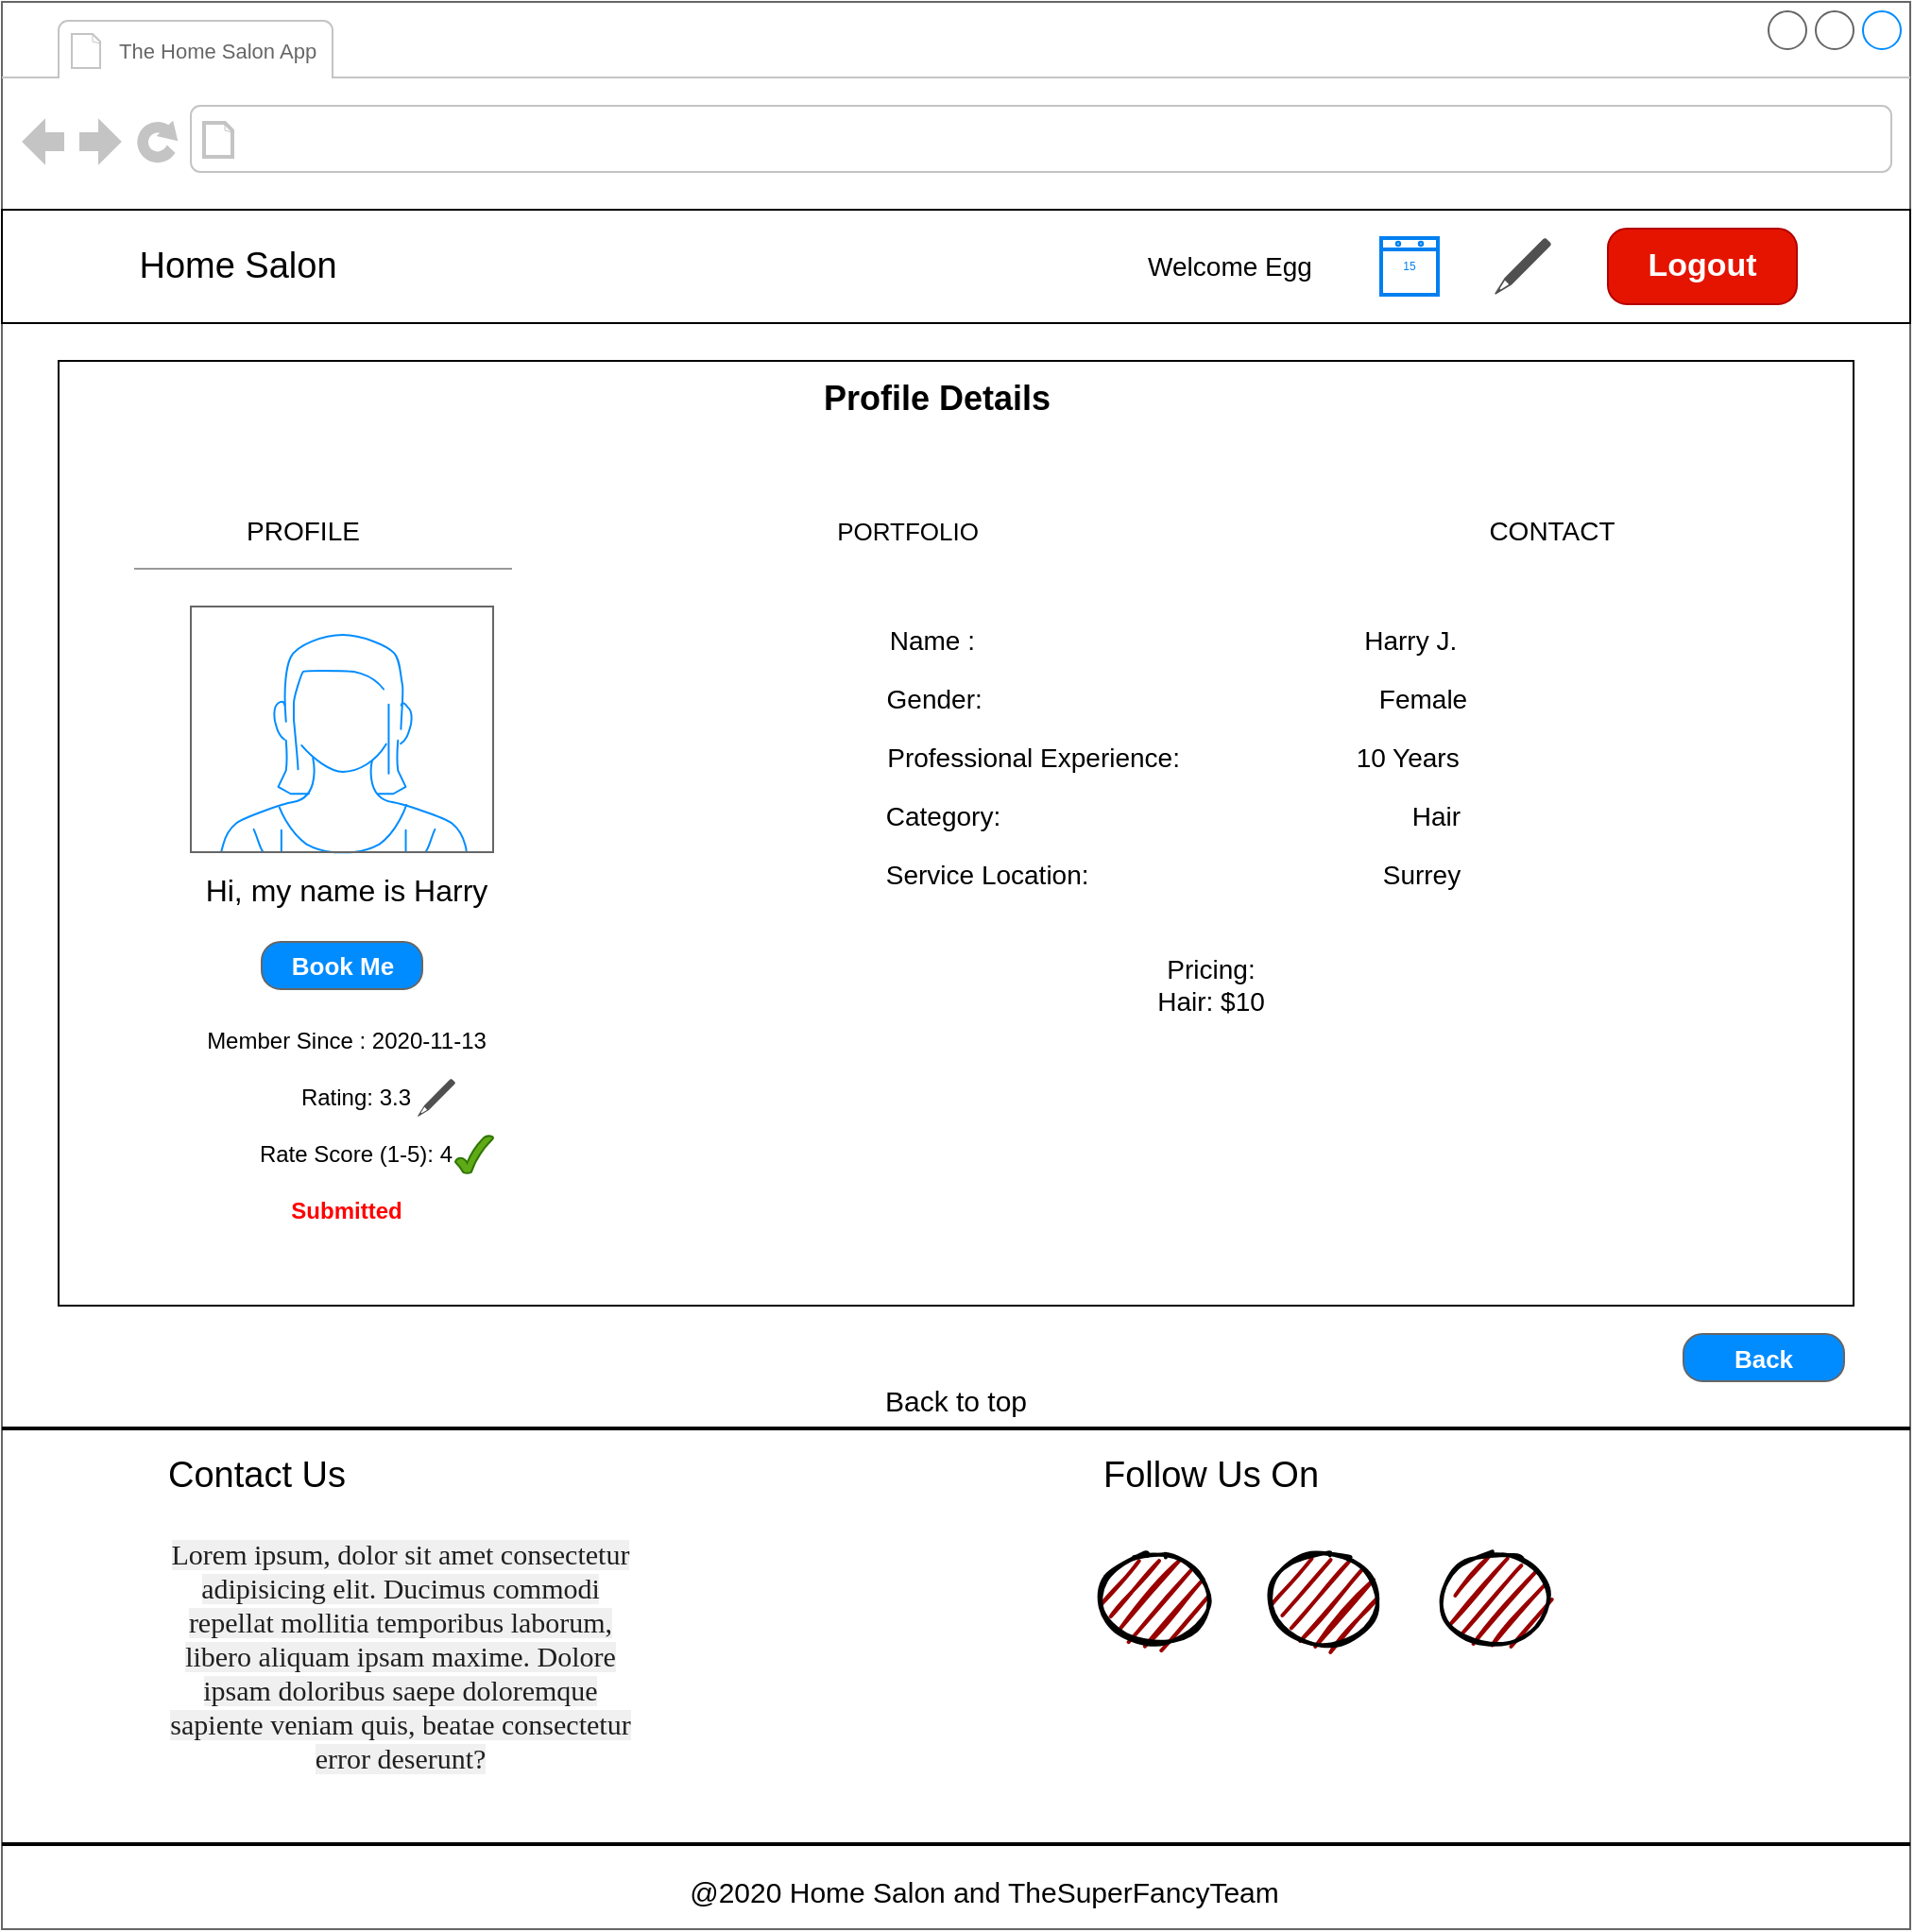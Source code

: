 <mxfile version="13.9.9" type="device"><diagram id="pwX81UIQXe8rI8soOXl_" name="Page-1"><mxGraphModel dx="1024" dy="601" grid="1" gridSize="10" guides="1" tooltips="1" connect="1" arrows="1" fold="1" page="1" pageScale="1" pageWidth="2339" pageHeight="3300" math="0" shadow="0"><root><mxCell id="0"/><mxCell id="1" parent="0"/><mxCell id="tSxdYnN1j4Cft71iq6bB-2" value="" style="strokeWidth=1;shadow=0;dashed=0;align=center;html=1;shape=mxgraph.mockup.containers.browserWindow;rSize=0;strokeColor=#666666;strokeColor2=#008cff;strokeColor3=#c4c4c4;mainText=,;recursiveResize=0;" parent="1" vertex="1"><mxGeometry x="30" y="40" width="1010" height="1020" as="geometry"/></mxCell><mxCell id="tSxdYnN1j4Cft71iq6bB-3" value="&lt;font style=&quot;font-size: 11px&quot;&gt;The Home Salon App&lt;/font&gt;" style="strokeWidth=1;shadow=0;dashed=0;align=center;html=1;shape=mxgraph.mockup.containers.anchor;fontSize=17;fontColor=#666666;align=left;" parent="tSxdYnN1j4Cft71iq6bB-2" vertex="1"><mxGeometry x="60" y="12" width="110" height="26" as="geometry"/></mxCell><mxCell id="tSxdYnN1j4Cft71iq6bB-4" value="" style="strokeWidth=1;shadow=0;dashed=0;align=center;html=1;shape=mxgraph.mockup.containers.anchor;rSize=0;fontSize=17;fontColor=#666666;align=left;" parent="tSxdYnN1j4Cft71iq6bB-2" vertex="1"><mxGeometry x="130" y="60" width="250" height="26" as="geometry"/></mxCell><mxCell id="tSxdYnN1j4Cft71iq6bB-5" value="" style="rounded=0;whiteSpace=wrap;html=1;" parent="tSxdYnN1j4Cft71iq6bB-2" vertex="1"><mxGeometry y="110" width="1010" height="60" as="geometry"/></mxCell><mxCell id="tSxdYnN1j4Cft71iq6bB-6" value="&lt;font style=&quot;font-size: 19px&quot;&gt;Home Salon&lt;/font&gt;" style="text;html=1;strokeColor=none;fillColor=none;align=center;verticalAlign=middle;whiteSpace=wrap;rounded=0;" parent="tSxdYnN1j4Cft71iq6bB-2" vertex="1"><mxGeometry x="50" y="130" width="150" height="20" as="geometry"/></mxCell><mxCell id="tSxdYnN1j4Cft71iq6bB-7" value="&lt;font style=&quot;font-size: 14px&quot;&gt;Welcome Egg&lt;/font&gt;" style="text;html=1;strokeColor=none;fillColor=none;align=center;verticalAlign=middle;whiteSpace=wrap;rounded=0;" parent="tSxdYnN1j4Cft71iq6bB-2" vertex="1"><mxGeometry x="600" y="130" width="100" height="20" as="geometry"/></mxCell><mxCell id="tSxdYnN1j4Cft71iq6bB-8" value="" style="html=1;verticalLabelPosition=bottom;align=center;labelBackgroundColor=#ffffff;verticalAlign=top;strokeWidth=2;strokeColor=#0080F0;shadow=0;dashed=0;shape=mxgraph.ios7.icons.calendar;" parent="tSxdYnN1j4Cft71iq6bB-2" vertex="1"><mxGeometry x="730" y="125" width="30" height="30" as="geometry"/></mxCell><mxCell id="tSxdYnN1j4Cft71iq6bB-9" value="" style="pointerEvents=1;shadow=0;dashed=0;html=1;strokeColor=none;fillColor=#505050;labelPosition=center;verticalLabelPosition=bottom;verticalAlign=top;outlineConnect=0;align=center;shape=mxgraph.office.concepts.writing_pencil;" parent="tSxdYnN1j4Cft71iq6bB-2" vertex="1"><mxGeometry x="790" y="125" width="30" height="30" as="geometry"/></mxCell><mxCell id="tSxdYnN1j4Cft71iq6bB-10" value="Logout" style="strokeWidth=1;shadow=0;dashed=0;align=center;html=1;shape=mxgraph.mockup.buttons.button;strokeColor=#B20000;mainText=;buttonStyle=round;fontSize=17;fontStyle=1;fillColor=#e51400;whiteSpace=wrap;fontColor=#ffffff;" parent="tSxdYnN1j4Cft71iq6bB-2" vertex="1"><mxGeometry x="850" y="120" width="100" height="40" as="geometry"/></mxCell><mxCell id="tSxdYnN1j4Cft71iq6bB-12" value="&lt;font style=&quot;font-size: 18px&quot;&gt;&lt;b&gt;Profile Details&lt;/b&gt;&lt;/font&gt;" style="text;html=1;strokeColor=none;fillColor=none;align=center;verticalAlign=middle;whiteSpace=wrap;rounded=0;" parent="tSxdYnN1j4Cft71iq6bB-2" vertex="1"><mxGeometry x="400" y="200" width="190" height="20" as="geometry"/></mxCell><mxCell id="tSxdYnN1j4Cft71iq6bB-42" value="&lt;font style=&quot;font-size: 15px&quot;&gt;Back to top&lt;/font&gt;" style="text;html=1;strokeColor=none;fillColor=none;align=center;verticalAlign=middle;whiteSpace=wrap;rounded=0;" parent="tSxdYnN1j4Cft71iq6bB-2" vertex="1"><mxGeometry x="430" y="730" width="150" height="20" as="geometry"/></mxCell><mxCell id="tSxdYnN1j4Cft71iq6bB-43" value="" style="line;strokeWidth=2;html=1;" parent="tSxdYnN1j4Cft71iq6bB-2" vertex="1"><mxGeometry y="750" width="1010" height="10" as="geometry"/></mxCell><mxCell id="tSxdYnN1j4Cft71iq6bB-44" value="" style="line;strokeWidth=2;html=1;" parent="tSxdYnN1j4Cft71iq6bB-2" vertex="1"><mxGeometry y="970" width="1010" height="10" as="geometry"/></mxCell><mxCell id="tSxdYnN1j4Cft71iq6bB-45" value="&lt;font style=&quot;font-size: 15px&quot;&gt;@2020 Home Salon and TheSuperFancyTeam&lt;/font&gt;" style="text;html=1;strokeColor=none;fillColor=none;align=center;verticalAlign=middle;whiteSpace=wrap;rounded=0;" parent="tSxdYnN1j4Cft71iq6bB-2" vertex="1"><mxGeometry x="300" y="990" width="440" height="20" as="geometry"/></mxCell><mxCell id="tSxdYnN1j4Cft71iq6bB-46" value="&lt;font style=&quot;font-size: 19px&quot;&gt;Contact Us&lt;/font&gt;" style="text;html=1;strokeColor=none;fillColor=none;align=center;verticalAlign=middle;whiteSpace=wrap;rounded=0;" parent="tSxdYnN1j4Cft71iq6bB-2" vertex="1"><mxGeometry x="60" y="770" width="150" height="20" as="geometry"/></mxCell><mxCell id="tSxdYnN1j4Cft71iq6bB-47" value="&lt;span style=&quot;color: rgba(0 , 0 , 0 , 0.87) ; font-family: &amp;#34;playfair display&amp;#34; , serif ; font-size: 15px ; text-align: left ; background-color: rgba(241 , 240 , 240 , 0.98)&quot;&gt;Lorem ipsum, dolor sit amet consectetur adipisicing elit. Ducimus commodi repellat mollitia temporibus laborum, libero aliquam ipsam maxime. Dolore ipsam doloribus saepe doloremque sapiente veniam quis, beatae consectetur error deserunt?&lt;/span&gt;" style="text;html=1;strokeColor=none;fillColor=none;align=center;verticalAlign=middle;whiteSpace=wrap;rounded=0;" parent="tSxdYnN1j4Cft71iq6bB-2" vertex="1"><mxGeometry x="81.25" y="810" width="260" height="130" as="geometry"/></mxCell><mxCell id="tSxdYnN1j4Cft71iq6bB-49" value="&lt;font style=&quot;font-size: 19px&quot;&gt;Follow Us On&lt;/font&gt;" style="text;html=1;strokeColor=none;fillColor=none;align=center;verticalAlign=middle;whiteSpace=wrap;rounded=0;" parent="tSxdYnN1j4Cft71iq6bB-2" vertex="1"><mxGeometry x="565" y="770" width="150" height="20" as="geometry"/></mxCell><mxCell id="tSxdYnN1j4Cft71iq6bB-50" value="" style="ellipse;whiteSpace=wrap;html=1;strokeWidth=2;fillWeight=2;hachureGap=8;fillColor=#990000;fillStyle=dots;sketch=1;" parent="tSxdYnN1j4Cft71iq6bB-2" vertex="1"><mxGeometry x="580" y="820" width="60" height="50" as="geometry"/></mxCell><mxCell id="tSxdYnN1j4Cft71iq6bB-51" value="" style="ellipse;whiteSpace=wrap;html=1;strokeWidth=2;fillWeight=2;hachureGap=8;fillColor=#990000;fillStyle=dots;sketch=1;" parent="tSxdYnN1j4Cft71iq6bB-2" vertex="1"><mxGeometry x="670" y="820" width="60" height="50" as="geometry"/></mxCell><mxCell id="tSxdYnN1j4Cft71iq6bB-52" value="" style="ellipse;whiteSpace=wrap;html=1;strokeWidth=2;fillWeight=2;hachureGap=8;fillColor=#990000;fillStyle=dots;sketch=1;" parent="tSxdYnN1j4Cft71iq6bB-2" vertex="1"><mxGeometry x="760" y="820" width="60" height="50" as="geometry"/></mxCell><mxCell id="8XHCmlFJdY-y64fBcfXG-1" value="" style="rounded=0;whiteSpace=wrap;html=1;fillColor=none;" vertex="1" parent="tSxdYnN1j4Cft71iq6bB-2"><mxGeometry x="30" y="190" width="950" height="500" as="geometry"/></mxCell><mxCell id="8XHCmlFJdY-y64fBcfXG-2" value="&lt;font style=&quot;font-size: 14px&quot;&gt;PROFILE&lt;/font&gt;" style="text;html=1;strokeColor=none;fillColor=none;align=center;verticalAlign=middle;whiteSpace=wrap;rounded=0;" vertex="1" parent="tSxdYnN1j4Cft71iq6bB-2"><mxGeometry x="130" y="270" width="58.75" height="20" as="geometry"/></mxCell><mxCell id="8XHCmlFJdY-y64fBcfXG-3" value="&lt;font style=&quot;font-size: 14px&quot;&gt;CONTACT&lt;/font&gt;" style="text;html=1;strokeColor=none;fillColor=none;align=center;verticalAlign=middle;whiteSpace=wrap;rounded=0;" vertex="1" parent="tSxdYnN1j4Cft71iq6bB-2"><mxGeometry x="791.25" y="270" width="58.75" height="20" as="geometry"/></mxCell><mxCell id="8XHCmlFJdY-y64fBcfXG-4" value="&lt;font style=&quot;font-size: 13px&quot;&gt;PORTFOLIO&lt;/font&gt;" style="text;html=1;strokeColor=none;fillColor=none;align=center;verticalAlign=middle;whiteSpace=wrap;rounded=0;" vertex="1" parent="tSxdYnN1j4Cft71iq6bB-2"><mxGeometry x="450" y="270" width="58.75" height="20" as="geometry"/></mxCell><mxCell id="8XHCmlFJdY-y64fBcfXG-7" value="" style="verticalLabelPosition=bottom;shadow=0;dashed=0;align=center;html=1;verticalAlign=top;strokeWidth=1;shape=mxgraph.mockup.markup.line;strokeColor=#999999;fillColor=none;" vertex="1" parent="tSxdYnN1j4Cft71iq6bB-2"><mxGeometry x="70" y="290" width="200" height="20" as="geometry"/></mxCell><mxCell id="8XHCmlFJdY-y64fBcfXG-8" value="" style="verticalLabelPosition=bottom;shadow=0;dashed=0;align=center;html=1;verticalAlign=top;strokeWidth=1;shape=mxgraph.mockup.containers.userFemale;strokeColor=#666666;strokeColor2=#008cff;fillColor=none;" vertex="1" parent="tSxdYnN1j4Cft71iq6bB-2"><mxGeometry x="100" y="320" width="160" height="130" as="geometry"/></mxCell><mxCell id="8XHCmlFJdY-y64fBcfXG-9" value="&lt;font style=&quot;font-size: 16px&quot;&gt;Hi, my name is Harry&lt;/font&gt;" style="text;html=1;strokeColor=none;fillColor=none;align=center;verticalAlign=middle;whiteSpace=wrap;rounded=0;" vertex="1" parent="tSxdYnN1j4Cft71iq6bB-2"><mxGeometry x="100" y="450" width="165" height="40" as="geometry"/></mxCell><mxCell id="8XHCmlFJdY-y64fBcfXG-10" value="&lt;font style=&quot;font-size: 13px&quot;&gt;Book Me&lt;/font&gt;" style="strokeWidth=1;shadow=0;dashed=0;align=center;html=1;shape=mxgraph.mockup.buttons.button;strokeColor=#666666;fontColor=#ffffff;mainText=;buttonStyle=round;fontSize=17;fontStyle=1;fillColor=#008cff;whiteSpace=wrap;" vertex="1" parent="tSxdYnN1j4Cft71iq6bB-2"><mxGeometry x="137.5" y="497.5" width="85" height="25" as="geometry"/></mxCell><mxCell id="8XHCmlFJdY-y64fBcfXG-11" value="Member Since : 2020-11-13" style="text;html=1;strokeColor=none;fillColor=none;align=center;verticalAlign=middle;whiteSpace=wrap;rounded=0;" vertex="1" parent="tSxdYnN1j4Cft71iq6bB-2"><mxGeometry x="105" y="540" width="155" height="20" as="geometry"/></mxCell><mxCell id="8XHCmlFJdY-y64fBcfXG-12" value="Rating: 3.3" style="text;html=1;strokeColor=none;fillColor=none;align=center;verticalAlign=middle;whiteSpace=wrap;rounded=0;" vertex="1" parent="tSxdYnN1j4Cft71iq6bB-2"><mxGeometry x="110" y="570" width="155" height="20" as="geometry"/></mxCell><mxCell id="8XHCmlFJdY-y64fBcfXG-13" value="" style="pointerEvents=1;shadow=0;dashed=0;html=1;strokeColor=none;fillColor=#505050;labelPosition=center;verticalLabelPosition=bottom;verticalAlign=top;outlineConnect=0;align=center;shape=mxgraph.office.concepts.writing_pencil;" vertex="1" parent="tSxdYnN1j4Cft71iq6bB-2"><mxGeometry x="220" y="570" width="20" height="20" as="geometry"/></mxCell><mxCell id="8XHCmlFJdY-y64fBcfXG-14" value="Rate Score (1-5): 4" style="text;html=1;strokeColor=none;fillColor=none;align=center;verticalAlign=middle;whiteSpace=wrap;rounded=0;" vertex="1" parent="tSxdYnN1j4Cft71iq6bB-2"><mxGeometry x="110" y="600" width="155" height="20" as="geometry"/></mxCell><mxCell id="8XHCmlFJdY-y64fBcfXG-15" value="" style="verticalLabelPosition=bottom;verticalAlign=top;html=1;shape=mxgraph.basic.tick;fillColor=#60a917;strokeColor=#2D7600;fontColor=#ffffff;" vertex="1" parent="tSxdYnN1j4Cft71iq6bB-2"><mxGeometry x="240" y="600" width="20" height="20" as="geometry"/></mxCell><mxCell id="8XHCmlFJdY-y64fBcfXG-16" value="&lt;b&gt;&lt;font color=&quot;#ff0000&quot;&gt;Submitted&lt;/font&gt;&lt;/b&gt;" style="text;html=1;strokeColor=none;fillColor=none;align=center;verticalAlign=middle;whiteSpace=wrap;rounded=0;" vertex="1" parent="tSxdYnN1j4Cft71iq6bB-2"><mxGeometry x="105" y="630" width="155" height="20" as="geometry"/></mxCell><mxCell id="8XHCmlFJdY-y64fBcfXG-17" value="&lt;font style=&quot;font-size: 13px&quot;&gt;Back&lt;/font&gt;" style="strokeWidth=1;shadow=0;dashed=0;align=center;html=1;shape=mxgraph.mockup.buttons.button;strokeColor=#666666;fontColor=#ffffff;mainText=;buttonStyle=round;fontSize=17;fontStyle=1;fillColor=#008cff;whiteSpace=wrap;" vertex="1" parent="tSxdYnN1j4Cft71iq6bB-2"><mxGeometry x="890" y="705" width="85" height="25" as="geometry"/></mxCell><mxCell id="8XHCmlFJdY-y64fBcfXG-18" value="&lt;font style=&quot;font-size: 14px&quot;&gt;Name :&amp;nbsp; &amp;nbsp; &amp;nbsp; &amp;nbsp; &amp;nbsp; &amp;nbsp; &amp;nbsp; &amp;nbsp; &amp;nbsp; &amp;nbsp; &amp;nbsp; &amp;nbsp; &amp;nbsp; &amp;nbsp; &amp;nbsp; &amp;nbsp; &amp;nbsp; &amp;nbsp; &amp;nbsp; &amp;nbsp; &amp;nbsp; &amp;nbsp; &amp;nbsp; &amp;nbsp; &amp;nbsp; &amp;nbsp; &amp;nbsp;Harry J.&lt;br&gt;&lt;/font&gt;&lt;br&gt;&lt;font style=&quot;font-size: 14px&quot;&gt;&amp;nbsp;Gender:&amp;nbsp; &amp;nbsp; &amp;nbsp; &amp;nbsp; &amp;nbsp; &amp;nbsp; &amp;nbsp; &amp;nbsp; &amp;nbsp; &amp;nbsp; &amp;nbsp; &amp;nbsp; &amp;nbsp; &amp;nbsp; &amp;nbsp; &amp;nbsp; &amp;nbsp; &amp;nbsp; &amp;nbsp; &amp;nbsp; &amp;nbsp; &amp;nbsp; &amp;nbsp; &amp;nbsp; &amp;nbsp; &amp;nbsp; &amp;nbsp; Female&lt;br&gt;&lt;/font&gt;&lt;br&gt;&lt;font style=&quot;font-size: 14px&quot;&gt;Professional Experience:&amp;nbsp; &amp;nbsp; &amp;nbsp; &amp;nbsp; &amp;nbsp; &amp;nbsp; &amp;nbsp; &amp;nbsp; &amp;nbsp; &amp;nbsp; &amp;nbsp; &amp;nbsp; 10 Years&lt;br&gt;&lt;/font&gt;&lt;br&gt;&lt;font style=&quot;font-size: 14px&quot;&gt;Category:&amp;nbsp; &amp;nbsp; &amp;nbsp; &amp;nbsp; &amp;nbsp; &amp;nbsp; &amp;nbsp; &amp;nbsp; &amp;nbsp; &amp;nbsp; &amp;nbsp; &amp;nbsp; &amp;nbsp; &amp;nbsp; &amp;nbsp; &amp;nbsp; &amp;nbsp; &amp;nbsp; &amp;nbsp; &amp;nbsp; &amp;nbsp; &amp;nbsp; &amp;nbsp; &amp;nbsp; &amp;nbsp; &amp;nbsp; &amp;nbsp; &amp;nbsp; Hair&lt;br&gt;&lt;/font&gt;&lt;br&gt;&lt;font style=&quot;font-size: 14px&quot;&gt;Service Location:&amp;nbsp; &amp;nbsp; &amp;nbsp; &amp;nbsp; &amp;nbsp; &amp;nbsp; &amp;nbsp; &amp;nbsp; &amp;nbsp; &amp;nbsp; &amp;nbsp; &amp;nbsp; &amp;nbsp; &amp;nbsp; &amp;nbsp; &amp;nbsp; &amp;nbsp; &amp;nbsp; &amp;nbsp; &amp;nbsp; Surrey&lt;/font&gt;" style="text;html=1;strokeColor=none;fillColor=none;align=center;verticalAlign=middle;whiteSpace=wrap;rounded=0;" vertex="1" parent="tSxdYnN1j4Cft71iq6bB-2"><mxGeometry x="390" y="290" width="460" height="220" as="geometry"/></mxCell><mxCell id="8XHCmlFJdY-y64fBcfXG-19" value="&lt;font style=&quot;font-size: 14px&quot;&gt;Pricing:&lt;br&gt;Hair: $10&lt;br&gt;&lt;/font&gt;" style="text;html=1;strokeColor=none;fillColor=none;align=center;verticalAlign=middle;whiteSpace=wrap;rounded=0;" vertex="1" parent="tSxdYnN1j4Cft71iq6bB-2"><mxGeometry x="580" y="500" width="120" height="40" as="geometry"/></mxCell></root></mxGraphModel></diagram></mxfile>
